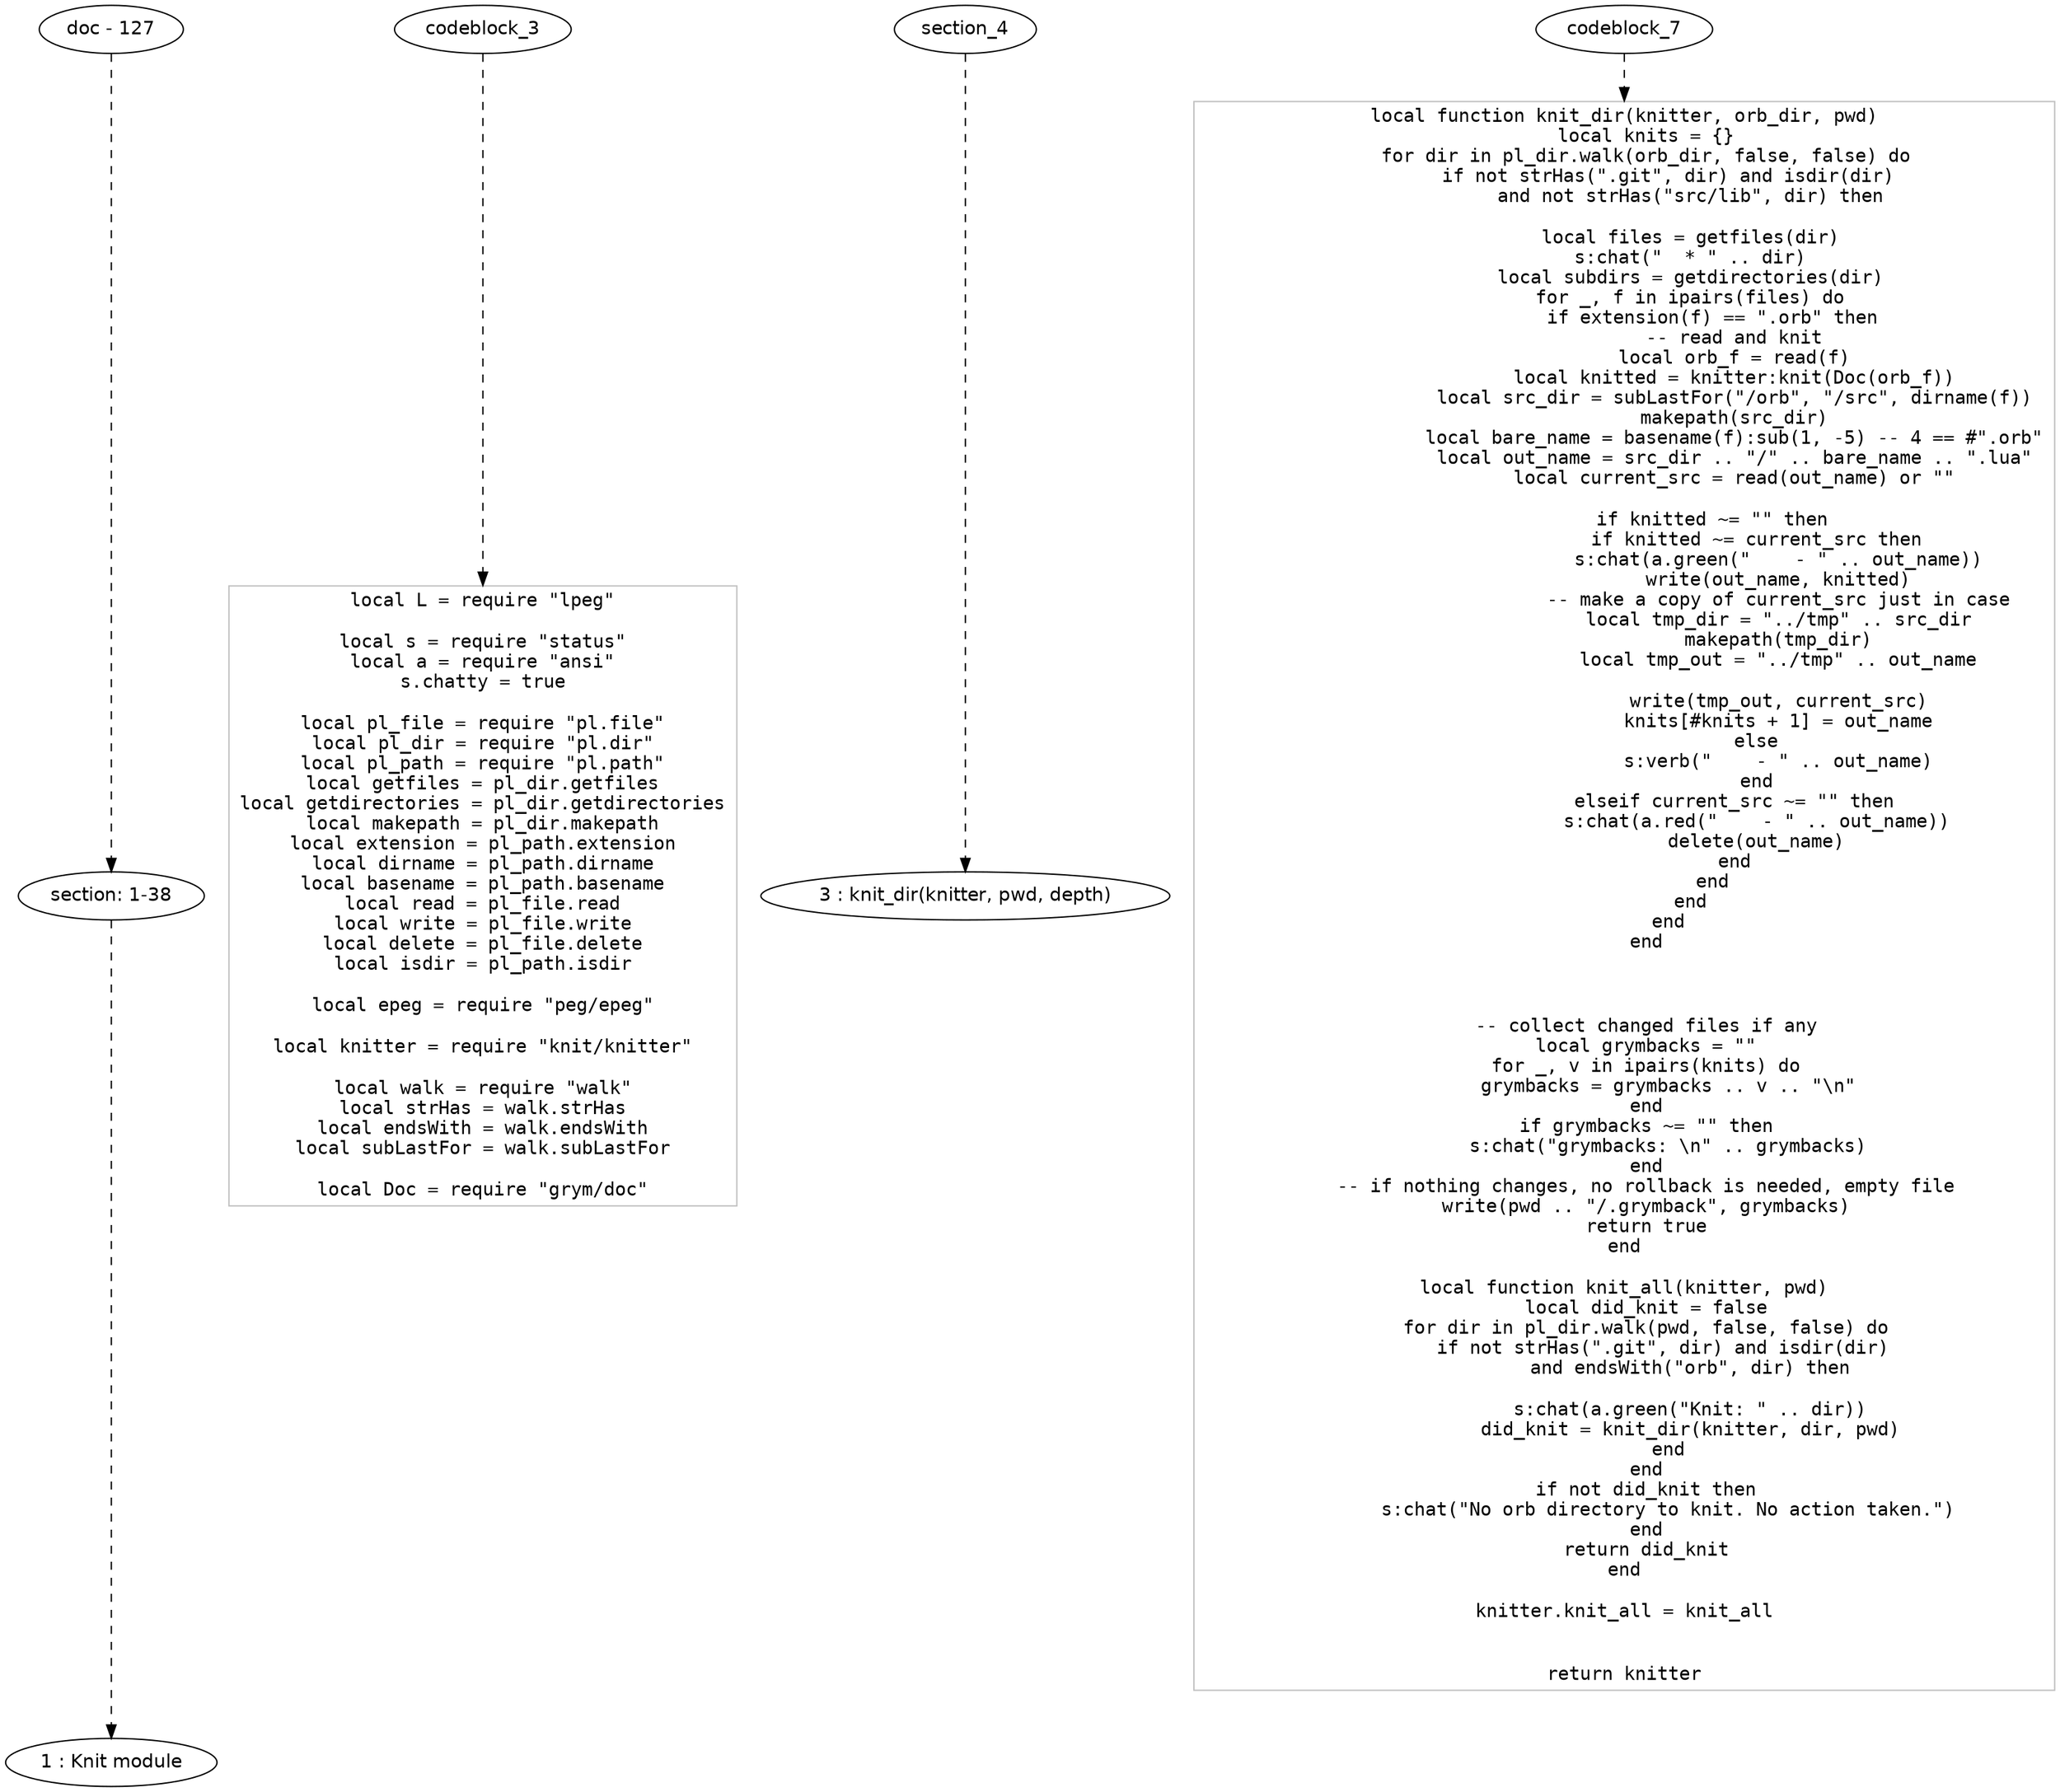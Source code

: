 digraph hierarchy {

node [fontname=Helvetica]
edge [style=dashed]

doc_0 [label="doc - 127"]


doc_0 -> { section_1}
{rank=same; section_1}

section_1 [label="section: 1-38"]


section_1 -> { header_2}
{rank=same; header_2}

header_2 [label="1 : Knit module"]


codeblock_3 -> leaf_5
leaf_5  [color=Gray,shape=rectangle,fontname=Inconsolata,label="local L = require \"lpeg\"

local s = require \"status\"
local a = require \"ansi\"
s.chatty = true

local pl_file = require \"pl.file\"
local pl_dir = require \"pl.dir\"
local pl_path = require \"pl.path\"
local getfiles = pl_dir.getfiles
local getdirectories = pl_dir.getdirectories
local makepath = pl_dir.makepath
local extension = pl_path.extension
local dirname = pl_path.dirname
local basename = pl_path.basename
local read = pl_file.read
local write = pl_file.write
local delete = pl_file.delete
local isdir = pl_path.isdir

local epeg = require \"peg/epeg\"

local knitter = require \"knit/knitter\"

local walk = require \"walk\"
local strHas = walk.strHas
local endsWith = walk.endsWith
local subLastFor = walk.subLastFor

local Doc = require \"grym/doc\"
"]
section_4 -> { header_6}
{rank=same; header_6}

header_6 [label="3 : knit_dir(knitter, pwd, depth)"]


codeblock_7 -> leaf_8
leaf_8  [color=Gray,shape=rectangle,fontname=Inconsolata,label="local function knit_dir(knitter, orb_dir, pwd)
    local knits = {}
    for dir in pl_dir.walk(orb_dir, false, false) do
        if not strHas(\".git\", dir) and isdir(dir)
            and not strHas(\"src/lib\", dir) then

            local files = getfiles(dir)
            s:chat(\"  * \" .. dir)
            local subdirs = getdirectories(dir)
            for _, f in ipairs(files) do
                if extension(f) == \".orb\" then
                    -- read and knit
                    local orb_f = read(f)
                    local knitted = knitter:knit(Doc(orb_f))
                    local src_dir = subLastFor(\"/orb\", \"/src\", dirname(f))
                    makepath(src_dir)
                    local bare_name = basename(f):sub(1, -5) -- 4 == #\".orb\"
                    local out_name = src_dir .. \"/\" .. bare_name .. \".lua\"
                    local current_src = read(out_name) or \"\"

                    if knitted ~= \"\" then    
                        if knitted ~= current_src then
                            s:chat(a.green(\"    - \" .. out_name))
                            write(out_name, knitted)
                            -- make a copy of current_src just in case
                            local tmp_dir = \"../tmp\" .. src_dir
                            makepath(tmp_dir)
                            local tmp_out = \"../tmp\" .. out_name

                            write(tmp_out, current_src)
                            knits[#knits + 1] = out_name
                        else
                            s:verb(\"    - \" .. out_name)
                        end
                    elseif current_src ~= \"\" then
                        s:chat(a.red(\"    - \" .. out_name))
                        delete(out_name)
                    end
                end
            end
        end
    end



    -- collect changed files if any
    local grymbacks = \"\"
    for _, v in ipairs(knits) do
        grymbacks = grymbacks .. v .. \"\\n\"
    end
    if grymbacks ~= \"\" then
        s:chat(\"grymbacks: \\n\" .. grymbacks)
    end
    -- if nothing changes, no rollback is needed, empty file
    write(pwd .. \"/.grymback\", grymbacks)
    return true
end

local function knit_all(knitter, pwd)
    local did_knit = false
    for dir in pl_dir.walk(pwd, false, false) do
        if not strHas(\".git\", dir) and isdir(dir) 
            and endsWith(\"orb\", dir) then

            s:chat(a.green(\"Knit: \" .. dir))
            did_knit = knit_dir(knitter, dir, pwd)
        end
    end
    if not did_knit then
        s:chat(\"No orb directory to knit. No action taken.\")
    end
    return did_knit
end

knitter.knit_all = knit_all


return knitter"]

}

